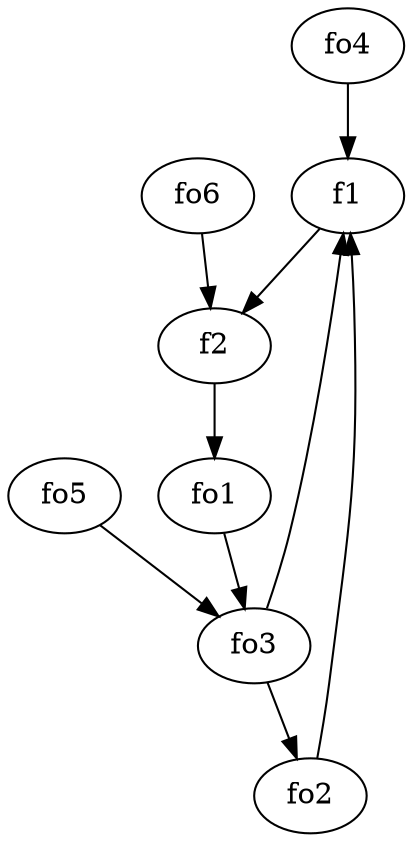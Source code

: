 strict digraph  {
f1;
f2;
fo1;
fo2;
fo3;
fo4;
fo5;
fo6;
f1 -> f2  [weight=2];
f2 -> fo1  [weight=2];
fo1 -> fo3  [weight=2];
fo2 -> f1  [weight=2];
fo3 -> f1  [weight=2];
fo3 -> fo2  [weight=2];
fo4 -> f1  [weight=2];
fo5 -> fo3  [weight=2];
fo6 -> f2  [weight=2];
}

